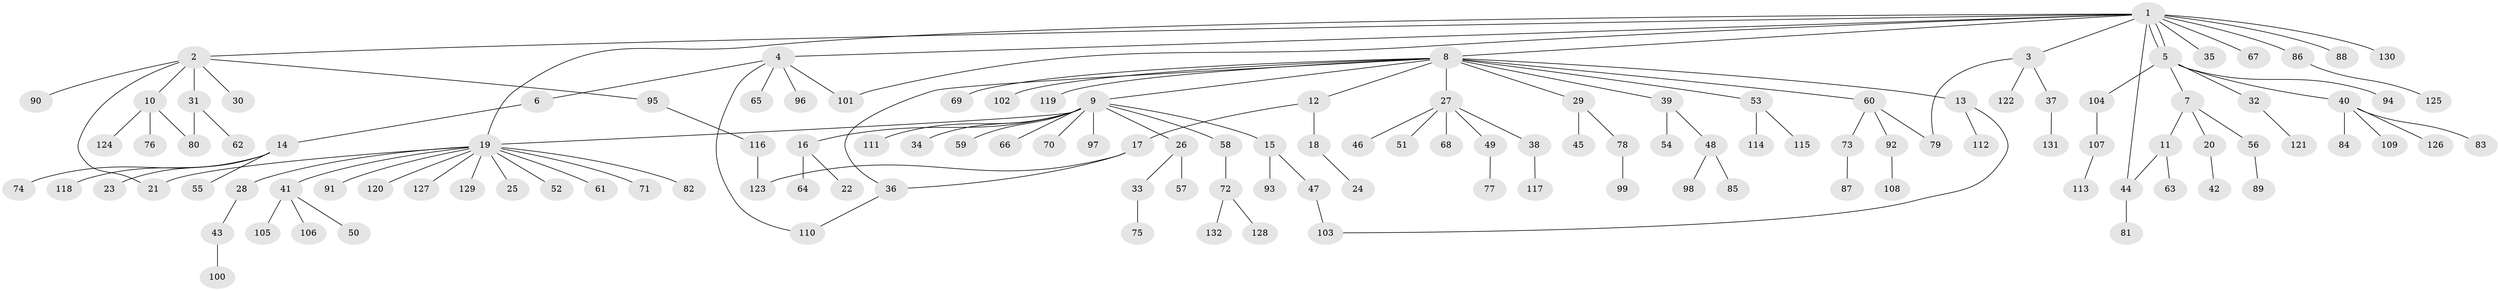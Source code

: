 // coarse degree distribution, {13: 0.019230769230769232, 7: 0.019230769230769232, 4: 0.038461538461538464, 6: 0.019230769230769232, 2: 0.23076923076923078, 26: 0.019230769230769232, 1: 0.6346153846153846, 3: 0.019230769230769232}
// Generated by graph-tools (version 1.1) at 2025/18/03/04/25 18:18:08]
// undirected, 132 vertices, 142 edges
graph export_dot {
graph [start="1"]
  node [color=gray90,style=filled];
  1;
  2;
  3;
  4;
  5;
  6;
  7;
  8;
  9;
  10;
  11;
  12;
  13;
  14;
  15;
  16;
  17;
  18;
  19;
  20;
  21;
  22;
  23;
  24;
  25;
  26;
  27;
  28;
  29;
  30;
  31;
  32;
  33;
  34;
  35;
  36;
  37;
  38;
  39;
  40;
  41;
  42;
  43;
  44;
  45;
  46;
  47;
  48;
  49;
  50;
  51;
  52;
  53;
  54;
  55;
  56;
  57;
  58;
  59;
  60;
  61;
  62;
  63;
  64;
  65;
  66;
  67;
  68;
  69;
  70;
  71;
  72;
  73;
  74;
  75;
  76;
  77;
  78;
  79;
  80;
  81;
  82;
  83;
  84;
  85;
  86;
  87;
  88;
  89;
  90;
  91;
  92;
  93;
  94;
  95;
  96;
  97;
  98;
  99;
  100;
  101;
  102;
  103;
  104;
  105;
  106;
  107;
  108;
  109;
  110;
  111;
  112;
  113;
  114;
  115;
  116;
  117;
  118;
  119;
  120;
  121;
  122;
  123;
  124;
  125;
  126;
  127;
  128;
  129;
  130;
  131;
  132;
  1 -- 2;
  1 -- 3;
  1 -- 4;
  1 -- 5;
  1 -- 5;
  1 -- 8;
  1 -- 19;
  1 -- 35;
  1 -- 44;
  1 -- 67;
  1 -- 86;
  1 -- 88;
  1 -- 101;
  1 -- 130;
  2 -- 10;
  2 -- 21;
  2 -- 30;
  2 -- 31;
  2 -- 90;
  2 -- 95;
  3 -- 37;
  3 -- 79;
  3 -- 122;
  4 -- 6;
  4 -- 65;
  4 -- 96;
  4 -- 101;
  4 -- 110;
  5 -- 7;
  5 -- 32;
  5 -- 40;
  5 -- 94;
  5 -- 104;
  6 -- 14;
  7 -- 11;
  7 -- 20;
  7 -- 56;
  8 -- 9;
  8 -- 12;
  8 -- 13;
  8 -- 27;
  8 -- 29;
  8 -- 36;
  8 -- 39;
  8 -- 53;
  8 -- 60;
  8 -- 69;
  8 -- 102;
  8 -- 119;
  9 -- 15;
  9 -- 16;
  9 -- 19;
  9 -- 26;
  9 -- 34;
  9 -- 58;
  9 -- 59;
  9 -- 66;
  9 -- 70;
  9 -- 97;
  9 -- 111;
  10 -- 76;
  10 -- 80;
  10 -- 124;
  11 -- 44;
  11 -- 63;
  12 -- 17;
  12 -- 18;
  13 -- 103;
  13 -- 112;
  14 -- 23;
  14 -- 55;
  14 -- 74;
  14 -- 118;
  15 -- 47;
  15 -- 93;
  16 -- 22;
  16 -- 64;
  17 -- 36;
  17 -- 123;
  18 -- 24;
  19 -- 21;
  19 -- 25;
  19 -- 28;
  19 -- 41;
  19 -- 52;
  19 -- 61;
  19 -- 71;
  19 -- 82;
  19 -- 91;
  19 -- 120;
  19 -- 127;
  19 -- 129;
  20 -- 42;
  26 -- 33;
  26 -- 57;
  27 -- 38;
  27 -- 46;
  27 -- 49;
  27 -- 51;
  27 -- 68;
  28 -- 43;
  29 -- 45;
  29 -- 78;
  31 -- 62;
  31 -- 80;
  32 -- 121;
  33 -- 75;
  36 -- 110;
  37 -- 131;
  38 -- 117;
  39 -- 48;
  39 -- 54;
  40 -- 83;
  40 -- 84;
  40 -- 109;
  40 -- 126;
  41 -- 50;
  41 -- 105;
  41 -- 106;
  43 -- 100;
  44 -- 81;
  47 -- 103;
  48 -- 85;
  48 -- 98;
  49 -- 77;
  53 -- 114;
  53 -- 115;
  56 -- 89;
  58 -- 72;
  60 -- 73;
  60 -- 79;
  60 -- 92;
  72 -- 128;
  72 -- 132;
  73 -- 87;
  78 -- 99;
  86 -- 125;
  92 -- 108;
  95 -- 116;
  104 -- 107;
  107 -- 113;
  116 -- 123;
}
